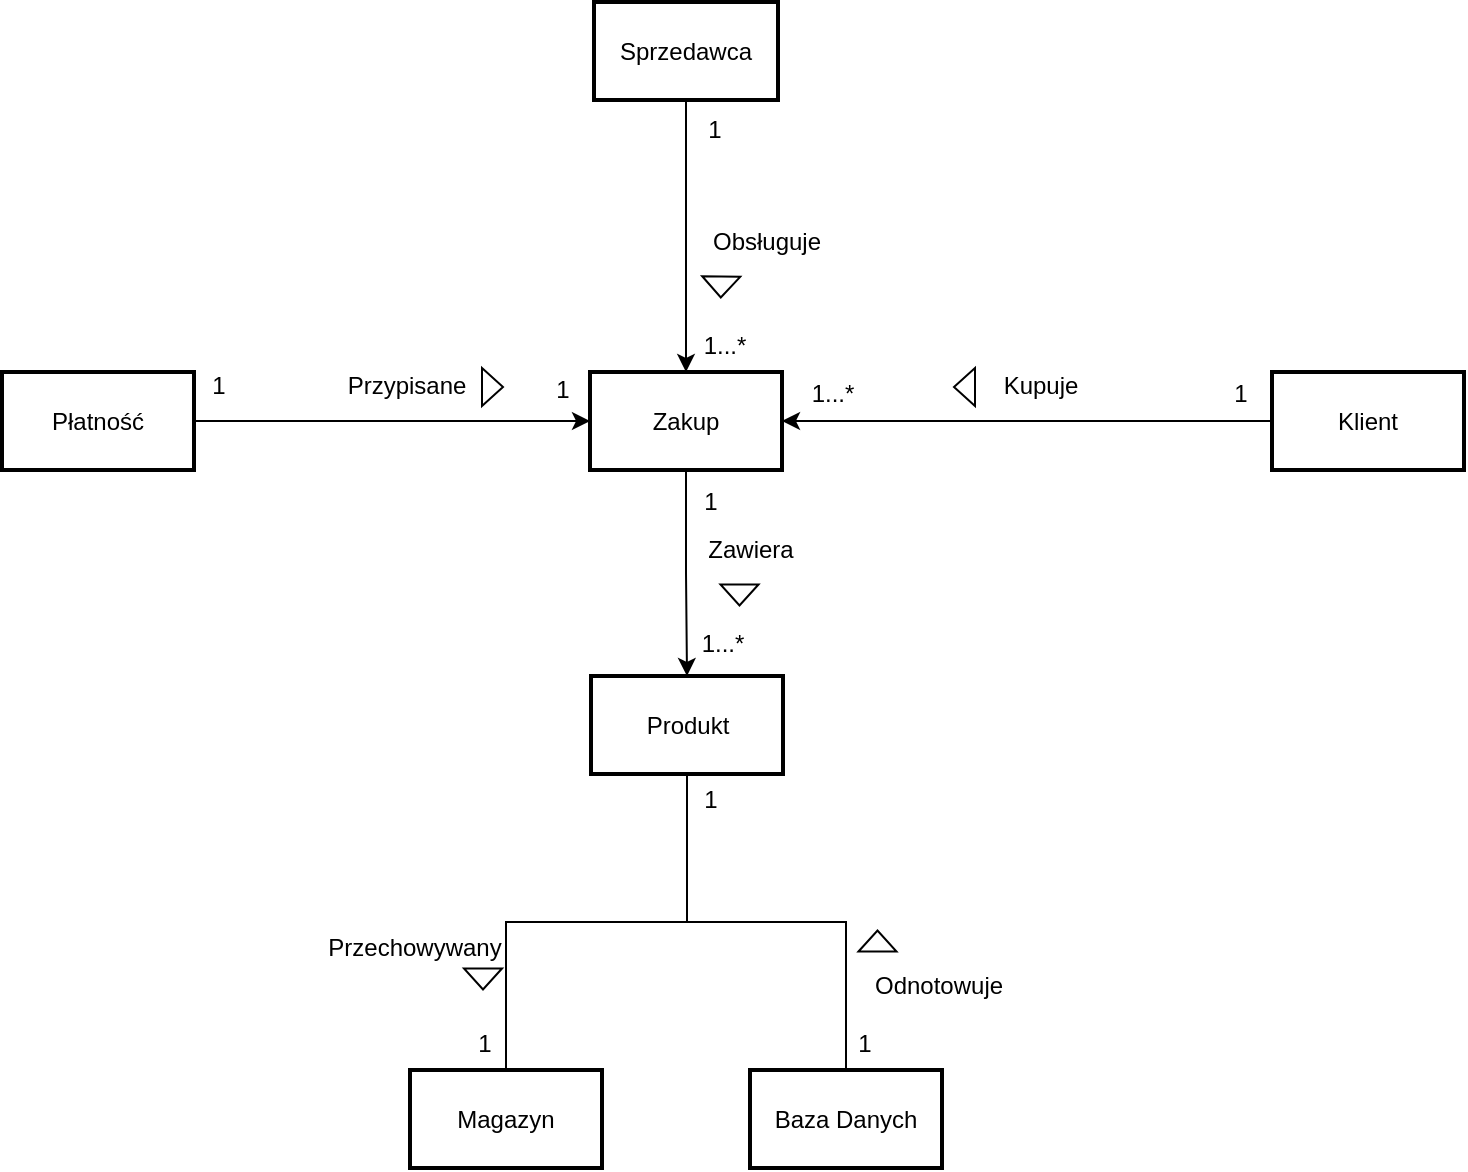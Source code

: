 <mxfile version="26.2.4">
  <diagram name="Strona-1" id="7ypacIHAn1qZDOIRr3P8">
    <mxGraphModel dx="1590" dy="674" grid="0" gridSize="10" guides="1" tooltips="1" connect="1" arrows="1" fold="1" page="0" pageScale="1" pageWidth="827" pageHeight="1169" math="0" shadow="0">
      <root>
        <mxCell id="0" />
        <mxCell id="1" parent="0" />
        <mxCell id="AKv_Zq8WXgRSlemVmK83-8" style="rounded=0;orthogonalLoop=1;jettySize=auto;html=1;exitX=0;exitY=0.5;exitDx=0;exitDy=0;entryX=1;entryY=0.5;entryDx=0;entryDy=0;" edge="1" parent="1" source="2" target="AKv_Zq8WXgRSlemVmK83-7">
          <mxGeometry relative="1" as="geometry" />
        </mxCell>
        <mxCell id="2" value="Klient" style="whiteSpace=wrap;strokeWidth=2;" parent="1" vertex="1">
          <mxGeometry x="409" y="213" width="96" height="49" as="geometry" />
        </mxCell>
        <mxCell id="AKv_Zq8WXgRSlemVmK83-10" style="edgeStyle=orthogonalEdgeStyle;rounded=0;orthogonalLoop=1;jettySize=auto;html=1;entryX=0.5;entryY=0;entryDx=0;entryDy=0;" edge="1" parent="1" source="3" target="AKv_Zq8WXgRSlemVmK83-7">
          <mxGeometry relative="1" as="geometry" />
        </mxCell>
        <mxCell id="3" value="Sprzedawca" style="whiteSpace=wrap;strokeWidth=2;" parent="1" vertex="1">
          <mxGeometry x="70" y="28" width="92" height="49" as="geometry" />
        </mxCell>
        <mxCell id="AKv_Zq8WXgRSlemVmK83-4" value="Produkt" style="whiteSpace=wrap;strokeWidth=2;" vertex="1" parent="1">
          <mxGeometry x="68.5" y="365" width="96" height="49" as="geometry" />
        </mxCell>
        <mxCell id="AKv_Zq8WXgRSlemVmK83-16" style="edgeStyle=orthogonalEdgeStyle;rounded=0;orthogonalLoop=1;jettySize=auto;html=1;exitX=1;exitY=0.5;exitDx=0;exitDy=0;entryX=0;entryY=0.5;entryDx=0;entryDy=0;" edge="1" parent="1" source="AKv_Zq8WXgRSlemVmK83-5" target="AKv_Zq8WXgRSlemVmK83-7">
          <mxGeometry relative="1" as="geometry" />
        </mxCell>
        <mxCell id="AKv_Zq8WXgRSlemVmK83-5" value="Płatność" style="whiteSpace=wrap;strokeWidth=2;" vertex="1" parent="1">
          <mxGeometry x="-226" y="213" width="96" height="49" as="geometry" />
        </mxCell>
        <mxCell id="AKv_Zq8WXgRSlemVmK83-29" style="edgeStyle=orthogonalEdgeStyle;rounded=0;orthogonalLoop=1;jettySize=auto;html=1;endArrow=none;startFill=0;" edge="1" parent="1" source="AKv_Zq8WXgRSlemVmK83-6" target="AKv_Zq8WXgRSlemVmK83-4">
          <mxGeometry relative="1" as="geometry" />
        </mxCell>
        <mxCell id="AKv_Zq8WXgRSlemVmK83-6" value="Baza Danych" style="whiteSpace=wrap;strokeWidth=2;" vertex="1" parent="1">
          <mxGeometry x="148" y="562" width="96" height="49" as="geometry" />
        </mxCell>
        <mxCell id="AKv_Zq8WXgRSlemVmK83-9" style="edgeStyle=orthogonalEdgeStyle;rounded=0;orthogonalLoop=1;jettySize=auto;html=1;entryX=0.5;entryY=0;entryDx=0;entryDy=0;" edge="1" parent="1" source="AKv_Zq8WXgRSlemVmK83-7" target="AKv_Zq8WXgRSlemVmK83-4">
          <mxGeometry relative="1" as="geometry" />
        </mxCell>
        <mxCell id="AKv_Zq8WXgRSlemVmK83-7" value="Zakup" style="whiteSpace=wrap;strokeWidth=2;" vertex="1" parent="1">
          <mxGeometry x="68" y="213" width="96" height="49" as="geometry" />
        </mxCell>
        <mxCell id="AKv_Zq8WXgRSlemVmK83-30" style="edgeStyle=orthogonalEdgeStyle;rounded=0;orthogonalLoop=1;jettySize=auto;html=1;entryX=0.5;entryY=1;entryDx=0;entryDy=0;endArrow=none;startFill=0;" edge="1" parent="1" source="AKv_Zq8WXgRSlemVmK83-11" target="AKv_Zq8WXgRSlemVmK83-4">
          <mxGeometry relative="1" as="geometry" />
        </mxCell>
        <mxCell id="AKv_Zq8WXgRSlemVmK83-11" value="Magazyn" style="whiteSpace=wrap;strokeWidth=2;" vertex="1" parent="1">
          <mxGeometry x="-22" y="562" width="96" height="49" as="geometry" />
        </mxCell>
        <mxCell id="AKv_Zq8WXgRSlemVmK83-17" value="1" style="text;html=1;align=center;verticalAlign=middle;resizable=0;points=[];autosize=1;strokeColor=none;fillColor=none;" vertex="1" parent="1">
          <mxGeometry x="380" y="211" width="25" height="26" as="geometry" />
        </mxCell>
        <mxCell id="AKv_Zq8WXgRSlemVmK83-18" value="1...*" style="text;html=1;align=center;verticalAlign=middle;resizable=0;points=[];autosize=1;strokeColor=none;fillColor=none;" vertex="1" parent="1">
          <mxGeometry x="169" y="211" width="39" height="26" as="geometry" />
        </mxCell>
        <mxCell id="AKv_Zq8WXgRSlemVmK83-19" value="1" style="text;html=1;align=center;verticalAlign=middle;resizable=0;points=[];autosize=1;strokeColor=none;fillColor=none;" vertex="1" parent="1">
          <mxGeometry x="117" y="79" width="25" height="26" as="geometry" />
        </mxCell>
        <mxCell id="AKv_Zq8WXgRSlemVmK83-21" value="1...*" style="text;html=1;align=center;verticalAlign=middle;resizable=0;points=[];autosize=1;strokeColor=none;fillColor=none;" vertex="1" parent="1">
          <mxGeometry x="115" y="187" width="39" height="26" as="geometry" />
        </mxCell>
        <mxCell id="AKv_Zq8WXgRSlemVmK83-22" value="1" style="text;html=1;align=center;verticalAlign=middle;resizable=0;points=[];autosize=1;strokeColor=none;fillColor=none;" vertex="1" parent="1">
          <mxGeometry x="-131" y="207" width="25" height="26" as="geometry" />
        </mxCell>
        <mxCell id="AKv_Zq8WXgRSlemVmK83-23" value="1" style="text;html=1;align=center;verticalAlign=middle;resizable=0;points=[];autosize=1;strokeColor=none;fillColor=none;" vertex="1" parent="1">
          <mxGeometry x="41" y="209" width="25" height="26" as="geometry" />
        </mxCell>
        <mxCell id="AKv_Zq8WXgRSlemVmK83-24" value="1" style="text;html=1;align=center;verticalAlign=middle;resizable=0;points=[];autosize=1;strokeColor=none;fillColor=none;" vertex="1" parent="1">
          <mxGeometry x="115" y="265" width="25" height="26" as="geometry" />
        </mxCell>
        <mxCell id="AKv_Zq8WXgRSlemVmK83-25" value="1...*" style="text;html=1;align=center;verticalAlign=middle;resizable=0;points=[];autosize=1;strokeColor=none;fillColor=none;" vertex="1" parent="1">
          <mxGeometry x="114" y="336" width="39" height="26" as="geometry" />
        </mxCell>
        <mxCell id="AKv_Zq8WXgRSlemVmK83-26" value="1" style="text;html=1;align=center;verticalAlign=middle;resizable=0;points=[];autosize=1;strokeColor=none;fillColor=none;" vertex="1" parent="1">
          <mxGeometry x="115" y="414" width="25" height="26" as="geometry" />
        </mxCell>
        <mxCell id="AKv_Zq8WXgRSlemVmK83-27" value="1" style="text;html=1;align=center;verticalAlign=middle;resizable=0;points=[];autosize=1;strokeColor=none;fillColor=none;" vertex="1" parent="1">
          <mxGeometry x="192" y="536" width="25" height="26" as="geometry" />
        </mxCell>
        <mxCell id="AKv_Zq8WXgRSlemVmK83-28" value="1" style="text;html=1;align=center;verticalAlign=middle;resizable=0;points=[];autosize=1;strokeColor=none;fillColor=none;" vertex="1" parent="1">
          <mxGeometry x="2" y="536" width="25" height="26" as="geometry" />
        </mxCell>
        <mxCell id="AKv_Zq8WXgRSlemVmK83-31" value="Obsługuje" style="text;html=1;align=center;verticalAlign=middle;resizable=0;points=[];autosize=1;strokeColor=none;fillColor=none;" vertex="1" parent="1">
          <mxGeometry x="120" y="135" width="72" height="26" as="geometry" />
        </mxCell>
        <mxCell id="AKv_Zq8WXgRSlemVmK83-32" value="" style="triangle;whiteSpace=wrap;html=1;fillColor=light-dark(#FFFFFF,#FFFFFF);fillStyle=solid;rotation=-180;" vertex="1" parent="1">
          <mxGeometry x="250" y="211" width="10.5" height="19" as="geometry" />
        </mxCell>
        <mxCell id="AKv_Zq8WXgRSlemVmK83-33" value="" style="triangle;whiteSpace=wrap;html=1;fillColor=light-dark(#FFFFFF,#FFFFFF);fillStyle=solid;rotation=91;" vertex="1" parent="1">
          <mxGeometry x="128.25" y="161" width="10.5" height="19" as="geometry" />
        </mxCell>
        <mxCell id="AKv_Zq8WXgRSlemVmK83-35" value="Kupuje" style="text;html=1;align=center;verticalAlign=middle;resizable=0;points=[];autosize=1;strokeColor=none;fillColor=none;" vertex="1" parent="1">
          <mxGeometry x="265" y="207" width="55" height="26" as="geometry" />
        </mxCell>
        <mxCell id="AKv_Zq8WXgRSlemVmK83-36" value="" style="triangle;whiteSpace=wrap;html=1;fillColor=light-dark(#FFFFFF,#FFFFFF);fillStyle=solid;rotation=90;" vertex="1" parent="1">
          <mxGeometry x="137.5" y="315" width="10.5" height="19" as="geometry" />
        </mxCell>
        <mxCell id="AKv_Zq8WXgRSlemVmK83-37" value="Zawiera" style="text;html=1;align=center;verticalAlign=middle;resizable=0;points=[];autosize=1;strokeColor=none;fillColor=none;" vertex="1" parent="1">
          <mxGeometry x="117" y="289" width="61" height="26" as="geometry" />
        </mxCell>
        <mxCell id="AKv_Zq8WXgRSlemVmK83-38" value="" style="triangle;whiteSpace=wrap;html=1;fillColor=light-dark(#FFFFFF,#FFFFFF);fillStyle=solid;" vertex="1" parent="1">
          <mxGeometry x="14" y="211" width="10.5" height="19" as="geometry" />
        </mxCell>
        <mxCell id="AKv_Zq8WXgRSlemVmK83-39" value="Przypisane" style="text;html=1;align=center;verticalAlign=middle;resizable=0;points=[];autosize=1;strokeColor=none;fillColor=none;" vertex="1" parent="1">
          <mxGeometry x="-63" y="207" width="77" height="26" as="geometry" />
        </mxCell>
        <mxCell id="AKv_Zq8WXgRSlemVmK83-40" value="" style="triangle;whiteSpace=wrap;html=1;fillColor=light-dark(#FFFFFF,#FFFFFF);fillStyle=solid;rotation=90;" vertex="1" parent="1">
          <mxGeometry x="9.25" y="507" width="10.5" height="19" as="geometry" />
        </mxCell>
        <mxCell id="AKv_Zq8WXgRSlemVmK83-41" value="Przechowywany" style="text;html=1;align=center;verticalAlign=middle;resizable=0;points=[];autosize=1;strokeColor=none;fillColor=none;" vertex="1" parent="1">
          <mxGeometry x="-73" y="488" width="105" height="26" as="geometry" />
        </mxCell>
        <mxCell id="AKv_Zq8WXgRSlemVmK83-42" value="" style="triangle;whiteSpace=wrap;html=1;fillColor=light-dark(#FFFFFF,#FFFFFF);fillStyle=solid;rotation=-90;" vertex="1" parent="1">
          <mxGeometry x="206.5" y="488" width="10.5" height="19" as="geometry" />
        </mxCell>
        <mxCell id="AKv_Zq8WXgRSlemVmK83-43" value="Odnotowuje" style="text;html=1;align=center;verticalAlign=middle;resizable=0;points=[];autosize=1;strokeColor=none;fillColor=none;" vertex="1" parent="1">
          <mxGeometry x="201" y="507" width="82" height="26" as="geometry" />
        </mxCell>
      </root>
    </mxGraphModel>
  </diagram>
</mxfile>
